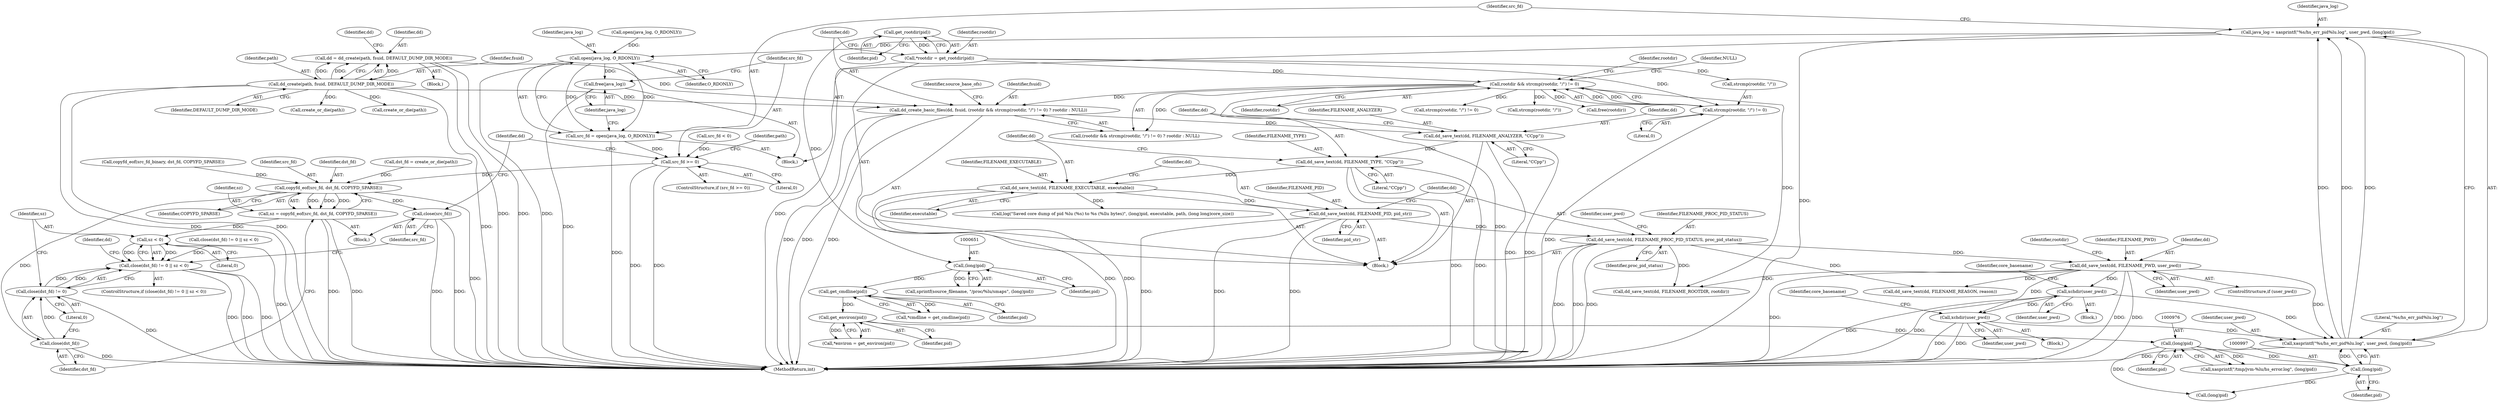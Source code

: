 digraph "0_abrt_4f2c1ddd3e3b81d2d5146b883115371f1cada9f9@pointer" {
"1000991" [label="(Call,java_log = xasprintf(\"%s/hs_err_pid%lu.log\", user_pwd, (long)pid))"];
"1000993" [label="(Call,xasprintf(\"%s/hs_err_pid%lu.log\", user_pwd, (long)pid))"];
"1000788" [label="(Call,dd_save_text(dd, FILENAME_PWD, user_pwd))"];
"1000782" [label="(Call,dd_save_text(dd, FILENAME_PROC_PID_STATUS, proc_pid_status))"];
"1000778" [label="(Call,dd_save_text(dd, FILENAME_PID, pid_str))"];
"1000774" [label="(Call,dd_save_text(dd, FILENAME_EXECUTABLE, executable))"];
"1000770" [label="(Call,dd_save_text(dd, FILENAME_TYPE, \"CCpp\"))"];
"1000766" [label="(Call,dd_save_text(dd, FILENAME_ANALYZER, \"CCpp\"))"];
"1000630" [label="(Call,dd_create_basic_files(dd, fsuid, (rootdir && strcmp(rootdir, \"/\") != 0) ? rootdir : NULL))"];
"1000616" [label="(Call,dd = dd_create(path, fsuid, DEFAULT_DUMP_DIR_MODE))"];
"1000618" [label="(Call,dd_create(path, fsuid, DEFAULT_DUMP_DIR_MODE))"];
"1000634" [label="(Call,rootdir && strcmp(rootdir, \"/\") != 0)"];
"1000626" [label="(Call,*rootdir = get_rootdir(pid))"];
"1000628" [label="(Call,get_rootdir(pid))"];
"1000636" [label="(Call,strcmp(rootdir, \"/\") != 0)"];
"1000935" [label="(Call,xchdir(user_pwd))"];
"1000965" [label="(Call,xchdir(user_pwd))"];
"1000996" [label="(Call,(long)pid)"];
"1000975" [label="(Call,(long)pid)"];
"1000831" [label="(Call,get_environ(pid))"];
"1000824" [label="(Call,get_cmdline(pid))"];
"1000650" [label="(Call,(long)pid)"];
"1001001" [label="(Call,open(java_log, O_RDONLY))"];
"1000999" [label="(Call,src_fd = open(java_log, O_RDONLY))"];
"1001007" [label="(Call,src_fd >= 0)"];
"1001024" [label="(Call,copyfd_eof(src_fd, dst_fd, COPYFD_SPARSE))"];
"1001022" [label="(Call,sz = copyfd_eof(src_fd, dst_fd, COPYFD_SPARSE))"];
"1001034" [label="(Call,sz < 0)"];
"1001029" [label="(Call,close(dst_fd) != 0 || sz < 0)"];
"1001031" [label="(Call,close(dst_fd))"];
"1001030" [label="(Call,close(dst_fd) != 0)"];
"1001043" [label="(Call,close(src_fd))"];
"1001004" [label="(Call,free(java_log))"];
"1001005" [label="(Identifier,java_log)"];
"1000789" [label="(Identifier,dd)"];
"1000779" [label="(Identifier,dd)"];
"1000623" [label="(Identifier,dd)"];
"1000642" [label="(Identifier,NULL)"];
"1000981" [label="(Call,open(java_log, O_RDONLY))"];
"1000831" [label="(Call,get_environ(pid))"];
"1001025" [label="(Identifier,src_fd)"];
"1000787" [label="(Identifier,user_pwd)"];
"1001026" [label="(Identifier,dst_fd)"];
"1000769" [label="(Literal,\"CCpp\")"];
"1001030" [label="(Call,close(dst_fd) != 0)"];
"1001027" [label="(Identifier,COPYFD_SPARSE)"];
"1000784" [label="(Identifier,FILENAME_PROC_PID_STATUS)"];
"1000620" [label="(Identifier,fsuid)"];
"1000938" [label="(Identifier,core_basename)"];
"1000631" [label="(Identifier,dd)"];
"1000773" [label="(Literal,\"CCpp\")"];
"1000776" [label="(Identifier,FILENAME_EXECUTABLE)"];
"1000785" [label="(Identifier,proc_pid_status)"];
"1000766" [label="(Call,dd_save_text(dd, FILENAME_ANALYZER, \"CCpp\"))"];
"1000636" [label="(Call,strcmp(rootdir, \"/\") != 0)"];
"1000829" [label="(Call,*environ = get_environ(pid))"];
"1000901" [label="(Call,create_or_die(path))"];
"1000632" [label="(Identifier,fsuid)"];
"1000991" [label="(Call,java_log = xasprintf(\"%s/hs_err_pid%lu.log\", user_pwd, (long)pid))"];
"1000793" [label="(Identifier,rootdir)"];
"1000782" [label="(Call,dd_save_text(dd, FILENAME_PROC_PID_STATUS, proc_pid_status))"];
"1000771" [label="(Identifier,dd)"];
"1000617" [label="(Identifier,dd)"];
"1000640" [label="(Literal,0)"];
"1000646" [label="(Identifier,source_base_ofs)"];
"1001043" [label="(Call,close(src_fd))"];
"1000777" [label="(Identifier,executable)"];
"1000824" [label="(Call,get_cmdline(pid))"];
"1000999" [label="(Call,src_fd = open(java_log, O_RDONLY))"];
"1000987" [label="(Call,src_fd < 0)"];
"1001017" [label="(Call,dst_fd = create_or_die(path))"];
"1001010" [label="(Block,)"];
"1001029" [label="(Call,close(dst_fd) != 0 || sz < 0)"];
"1000621" [label="(Identifier,DEFAULT_DUMP_DIR_MODE)"];
"1000993" [label="(Call,xasprintf(\"%s/hs_err_pid%lu.log\", user_pwd, (long)pid))"];
"1000867" [label="(Call,create_or_die(path))"];
"1000624" [label="(Block,)"];
"1000619" [label="(Identifier,path)"];
"1000872" [label="(Call,copyfd_eof(src_fd_binary, dst_fd, COPYFD_SPARSE))"];
"1000796" [label="(Call,strcmp(rootdir, \"/\") != 0)"];
"1001013" [label="(Identifier,path)"];
"1001023" [label="(Identifier,sz)"];
"1000977" [label="(Identifier,pid)"];
"1000647" [label="(Call,sprintf(source_filename, \"/proc/%lu/smaps\", (long)pid))"];
"1001024" [label="(Call,copyfd_eof(src_fd, dst_fd, COPYFD_SPARSE))"];
"1000145" [label="(Block,)"];
"1000797" [label="(Call,strcmp(rootdir, \"/\"))"];
"1000832" [label="(Identifier,pid)"];
"1000775" [label="(Identifier,dd)"];
"1000965" [label="(Call,xchdir(user_pwd))"];
"1000822" [label="(Call,*cmdline = get_cmdline(pid))"];
"1000966" [label="(Identifier,user_pwd)"];
"1000801" [label="(Call,dd_save_text(dd, FILENAME_ROOTDIR, rootdir))"];
"1001035" [label="(Identifier,sz)"];
"1001031" [label="(Call,close(dst_fd))"];
"1001036" [label="(Literal,0)"];
"1000995" [label="(Identifier,user_pwd)"];
"1001112" [label="(Call,free(rootdir))"];
"1000767" [label="(Identifier,dd)"];
"1000790" [label="(Identifier,FILENAME_PWD)"];
"1001039" [label="(Identifier,dd)"];
"1000990" [label="(Block,)"];
"1000788" [label="(Call,dd_save_text(dd, FILENAME_PWD, user_pwd))"];
"1000936" [label="(Identifier,user_pwd)"];
"1001009" [label="(Literal,0)"];
"1000778" [label="(Call,dd_save_text(dd, FILENAME_PID, pid_str))"];
"1000973" [label="(Call,xasprintf(\"/tmp/jvm-%lu/hs_error.log\", (long)pid))"];
"1000772" [label="(Identifier,FILENAME_TYPE)"];
"1000783" [label="(Identifier,dd)"];
"1000786" [label="(ControlStructure,if (user_pwd))"];
"1001044" [label="(Identifier,src_fd)"];
"1000774" [label="(Call,dd_save_text(dd, FILENAME_EXECUTABLE, executable))"];
"1001074" [label="(Call,log(\"Saved core dump of pid %lu (%s) to %s (%llu bytes)\", (long)pid, executable, path, (long long)core_size))"];
"1001032" [label="(Identifier,dst_fd)"];
"1000781" [label="(Identifier,pid_str)"];
"1001000" [label="(Identifier,src_fd)"];
"1001022" [label="(Call,sz = copyfd_eof(src_fd, dst_fd, COPYFD_SPARSE))"];
"1000934" [label="(Block,)"];
"1000634" [label="(Call,rootdir && strcmp(rootdir, \"/\") != 0)"];
"1000825" [label="(Identifier,pid)"];
"1000629" [label="(Identifier,pid)"];
"1000635" [label="(Identifier,rootdir)"];
"1000992" [label="(Identifier,java_log)"];
"1000996" [label="(Call,(long)pid)"];
"1000641" [label="(Identifier,rootdir)"];
"1000994" [label="(Literal,\"%s/hs_err_pid%lu.log\")"];
"1001033" [label="(Literal,0)"];
"1000882" [label="(Call,close(dst_fd) != 0 || sz < 0)"];
"1000618" [label="(Call,dd_create(path, fsuid, DEFAULT_DUMP_DIR_MODE))"];
"1000630" [label="(Call,dd_create_basic_files(dd, fsuid, (rootdir && strcmp(rootdir, \"/\") != 0) ? rootdir : NULL))"];
"1001008" [label="(Identifier,src_fd)"];
"1000770" [label="(Call,dd_save_text(dd, FILENAME_TYPE, \"CCpp\"))"];
"1000768" [label="(Identifier,FILENAME_ANALYZER)"];
"1000627" [label="(Identifier,rootdir)"];
"1000998" [label="(Identifier,pid)"];
"1001007" [label="(Call,src_fd >= 0)"];
"1000652" [label="(Identifier,pid)"];
"1000616" [label="(Call,dd = dd_create(path, fsuid, DEFAULT_DUMP_DIR_MODE))"];
"1000964" [label="(Block,)"];
"1000780" [label="(Identifier,FILENAME_PID)"];
"1000637" [label="(Call,strcmp(rootdir, \"/\"))"];
"1001034" [label="(Call,sz < 0)"];
"1000975" [label="(Call,(long)pid)"];
"1000935" [label="(Call,xchdir(user_pwd))"];
"1001076" [label="(Call,(long)pid)"];
"1001001" [label="(Call,open(java_log, O_RDONLY))"];
"1000968" [label="(Identifier,core_basename)"];
"1001046" [label="(Identifier,dd)"];
"1001006" [label="(ControlStructure,if (src_fd >= 0))"];
"1000633" [label="(Call,(rootdir && strcmp(rootdir, \"/\") != 0) ? rootdir : NULL)"];
"1000628" [label="(Call,get_rootdir(pid))"];
"1001028" [label="(ControlStructure,if (close(dst_fd) != 0 || sz < 0))"];
"1001180" [label="(MethodReturn,int)"];
"1001003" [label="(Identifier,O_RDONLY)"];
"1000650" [label="(Call,(long)pid)"];
"1001002" [label="(Identifier,java_log)"];
"1000791" [label="(Identifier,user_pwd)"];
"1001004" [label="(Call,free(java_log))"];
"1000815" [label="(Call,dd_save_text(dd, FILENAME_REASON, reason))"];
"1000626" [label="(Call,*rootdir = get_rootdir(pid))"];
"1000991" -> "1000990"  [label="AST: "];
"1000991" -> "1000993"  [label="CFG: "];
"1000992" -> "1000991"  [label="AST: "];
"1000993" -> "1000991"  [label="AST: "];
"1001000" -> "1000991"  [label="CFG: "];
"1000991" -> "1001180"  [label="DDG: "];
"1000993" -> "1000991"  [label="DDG: "];
"1000993" -> "1000991"  [label="DDG: "];
"1000993" -> "1000991"  [label="DDG: "];
"1000991" -> "1001001"  [label="DDG: "];
"1000993" -> "1000996"  [label="CFG: "];
"1000994" -> "1000993"  [label="AST: "];
"1000995" -> "1000993"  [label="AST: "];
"1000996" -> "1000993"  [label="AST: "];
"1000993" -> "1001180"  [label="DDG: "];
"1000788" -> "1000993"  [label="DDG: "];
"1000935" -> "1000993"  [label="DDG: "];
"1000965" -> "1000993"  [label="DDG: "];
"1000996" -> "1000993"  [label="DDG: "];
"1000788" -> "1000786"  [label="AST: "];
"1000788" -> "1000791"  [label="CFG: "];
"1000789" -> "1000788"  [label="AST: "];
"1000790" -> "1000788"  [label="AST: "];
"1000791" -> "1000788"  [label="AST: "];
"1000793" -> "1000788"  [label="CFG: "];
"1000788" -> "1001180"  [label="DDG: "];
"1000788" -> "1001180"  [label="DDG: "];
"1000788" -> "1001180"  [label="DDG: "];
"1000782" -> "1000788"  [label="DDG: "];
"1000788" -> "1000801"  [label="DDG: "];
"1000788" -> "1000815"  [label="DDG: "];
"1000788" -> "1000935"  [label="DDG: "];
"1000788" -> "1000965"  [label="DDG: "];
"1000782" -> "1000624"  [label="AST: "];
"1000782" -> "1000785"  [label="CFG: "];
"1000783" -> "1000782"  [label="AST: "];
"1000784" -> "1000782"  [label="AST: "];
"1000785" -> "1000782"  [label="AST: "];
"1000787" -> "1000782"  [label="CFG: "];
"1000782" -> "1001180"  [label="DDG: "];
"1000782" -> "1001180"  [label="DDG: "];
"1000782" -> "1001180"  [label="DDG: "];
"1000778" -> "1000782"  [label="DDG: "];
"1000782" -> "1000801"  [label="DDG: "];
"1000782" -> "1000815"  [label="DDG: "];
"1000778" -> "1000624"  [label="AST: "];
"1000778" -> "1000781"  [label="CFG: "];
"1000779" -> "1000778"  [label="AST: "];
"1000780" -> "1000778"  [label="AST: "];
"1000781" -> "1000778"  [label="AST: "];
"1000783" -> "1000778"  [label="CFG: "];
"1000778" -> "1001180"  [label="DDG: "];
"1000778" -> "1001180"  [label="DDG: "];
"1000778" -> "1001180"  [label="DDG: "];
"1000774" -> "1000778"  [label="DDG: "];
"1000774" -> "1000624"  [label="AST: "];
"1000774" -> "1000777"  [label="CFG: "];
"1000775" -> "1000774"  [label="AST: "];
"1000776" -> "1000774"  [label="AST: "];
"1000777" -> "1000774"  [label="AST: "];
"1000779" -> "1000774"  [label="CFG: "];
"1000774" -> "1001180"  [label="DDG: "];
"1000774" -> "1001180"  [label="DDG: "];
"1000770" -> "1000774"  [label="DDG: "];
"1000774" -> "1001074"  [label="DDG: "];
"1000770" -> "1000624"  [label="AST: "];
"1000770" -> "1000773"  [label="CFG: "];
"1000771" -> "1000770"  [label="AST: "];
"1000772" -> "1000770"  [label="AST: "];
"1000773" -> "1000770"  [label="AST: "];
"1000775" -> "1000770"  [label="CFG: "];
"1000770" -> "1001180"  [label="DDG: "];
"1000770" -> "1001180"  [label="DDG: "];
"1000766" -> "1000770"  [label="DDG: "];
"1000766" -> "1000624"  [label="AST: "];
"1000766" -> "1000769"  [label="CFG: "];
"1000767" -> "1000766"  [label="AST: "];
"1000768" -> "1000766"  [label="AST: "];
"1000769" -> "1000766"  [label="AST: "];
"1000771" -> "1000766"  [label="CFG: "];
"1000766" -> "1001180"  [label="DDG: "];
"1000766" -> "1001180"  [label="DDG: "];
"1000630" -> "1000766"  [label="DDG: "];
"1000630" -> "1000624"  [label="AST: "];
"1000630" -> "1000633"  [label="CFG: "];
"1000631" -> "1000630"  [label="AST: "];
"1000632" -> "1000630"  [label="AST: "];
"1000633" -> "1000630"  [label="AST: "];
"1000646" -> "1000630"  [label="CFG: "];
"1000630" -> "1001180"  [label="DDG: "];
"1000630" -> "1001180"  [label="DDG: "];
"1000630" -> "1001180"  [label="DDG: "];
"1000616" -> "1000630"  [label="DDG: "];
"1000618" -> "1000630"  [label="DDG: "];
"1000634" -> "1000630"  [label="DDG: "];
"1000616" -> "1000145"  [label="AST: "];
"1000616" -> "1000618"  [label="CFG: "];
"1000617" -> "1000616"  [label="AST: "];
"1000618" -> "1000616"  [label="AST: "];
"1000623" -> "1000616"  [label="CFG: "];
"1000616" -> "1001180"  [label="DDG: "];
"1000616" -> "1001180"  [label="DDG: "];
"1000618" -> "1000616"  [label="DDG: "];
"1000618" -> "1000616"  [label="DDG: "];
"1000618" -> "1000616"  [label="DDG: "];
"1000618" -> "1000621"  [label="CFG: "];
"1000619" -> "1000618"  [label="AST: "];
"1000620" -> "1000618"  [label="AST: "];
"1000621" -> "1000618"  [label="AST: "];
"1000618" -> "1001180"  [label="DDG: "];
"1000618" -> "1001180"  [label="DDG: "];
"1000618" -> "1001180"  [label="DDG: "];
"1000618" -> "1000867"  [label="DDG: "];
"1000618" -> "1000901"  [label="DDG: "];
"1000634" -> "1000633"  [label="AST: "];
"1000634" -> "1000635"  [label="CFG: "];
"1000634" -> "1000636"  [label="CFG: "];
"1000635" -> "1000634"  [label="AST: "];
"1000636" -> "1000634"  [label="AST: "];
"1000641" -> "1000634"  [label="CFG: "];
"1000642" -> "1000634"  [label="CFG: "];
"1000634" -> "1001180"  [label="DDG: "];
"1000626" -> "1000634"  [label="DDG: "];
"1000636" -> "1000634"  [label="DDG: "];
"1000636" -> "1000634"  [label="DDG: "];
"1000634" -> "1000633"  [label="DDG: "];
"1000634" -> "1000796"  [label="DDG: "];
"1000634" -> "1000797"  [label="DDG: "];
"1000634" -> "1000801"  [label="DDG: "];
"1000634" -> "1001112"  [label="DDG: "];
"1000626" -> "1000624"  [label="AST: "];
"1000626" -> "1000628"  [label="CFG: "];
"1000627" -> "1000626"  [label="AST: "];
"1000628" -> "1000626"  [label="AST: "];
"1000631" -> "1000626"  [label="CFG: "];
"1000626" -> "1001180"  [label="DDG: "];
"1000628" -> "1000626"  [label="DDG: "];
"1000626" -> "1000636"  [label="DDG: "];
"1000626" -> "1000637"  [label="DDG: "];
"1000628" -> "1000629"  [label="CFG: "];
"1000629" -> "1000628"  [label="AST: "];
"1000628" -> "1000650"  [label="DDG: "];
"1000636" -> "1000640"  [label="CFG: "];
"1000637" -> "1000636"  [label="AST: "];
"1000640" -> "1000636"  [label="AST: "];
"1000636" -> "1001180"  [label="DDG: "];
"1000935" -> "1000934"  [label="AST: "];
"1000935" -> "1000936"  [label="CFG: "];
"1000936" -> "1000935"  [label="AST: "];
"1000938" -> "1000935"  [label="CFG: "];
"1000935" -> "1001180"  [label="DDG: "];
"1000935" -> "1001180"  [label="DDG: "];
"1000935" -> "1000965"  [label="DDG: "];
"1000965" -> "1000964"  [label="AST: "];
"1000965" -> "1000966"  [label="CFG: "];
"1000966" -> "1000965"  [label="AST: "];
"1000968" -> "1000965"  [label="CFG: "];
"1000965" -> "1001180"  [label="DDG: "];
"1000965" -> "1001180"  [label="DDG: "];
"1000996" -> "1000998"  [label="CFG: "];
"1000997" -> "1000996"  [label="AST: "];
"1000998" -> "1000996"  [label="AST: "];
"1000975" -> "1000996"  [label="DDG: "];
"1000996" -> "1001076"  [label="DDG: "];
"1000975" -> "1000973"  [label="AST: "];
"1000975" -> "1000977"  [label="CFG: "];
"1000976" -> "1000975"  [label="AST: "];
"1000977" -> "1000975"  [label="AST: "];
"1000973" -> "1000975"  [label="CFG: "];
"1000975" -> "1000973"  [label="DDG: "];
"1000831" -> "1000975"  [label="DDG: "];
"1000975" -> "1001076"  [label="DDG: "];
"1000831" -> "1000829"  [label="AST: "];
"1000831" -> "1000832"  [label="CFG: "];
"1000832" -> "1000831"  [label="AST: "];
"1000829" -> "1000831"  [label="CFG: "];
"1000831" -> "1000829"  [label="DDG: "];
"1000824" -> "1000831"  [label="DDG: "];
"1000824" -> "1000822"  [label="AST: "];
"1000824" -> "1000825"  [label="CFG: "];
"1000825" -> "1000824"  [label="AST: "];
"1000822" -> "1000824"  [label="CFG: "];
"1000824" -> "1000822"  [label="DDG: "];
"1000650" -> "1000824"  [label="DDG: "];
"1000650" -> "1000647"  [label="AST: "];
"1000650" -> "1000652"  [label="CFG: "];
"1000651" -> "1000650"  [label="AST: "];
"1000652" -> "1000650"  [label="AST: "];
"1000647" -> "1000650"  [label="CFG: "];
"1000650" -> "1000647"  [label="DDG: "];
"1001001" -> "1000999"  [label="AST: "];
"1001001" -> "1001003"  [label="CFG: "];
"1001002" -> "1001001"  [label="AST: "];
"1001003" -> "1001001"  [label="AST: "];
"1000999" -> "1001001"  [label="CFG: "];
"1001001" -> "1001180"  [label="DDG: "];
"1001001" -> "1000999"  [label="DDG: "];
"1001001" -> "1000999"  [label="DDG: "];
"1000981" -> "1001001"  [label="DDG: "];
"1001001" -> "1001004"  [label="DDG: "];
"1000999" -> "1000990"  [label="AST: "];
"1001000" -> "1000999"  [label="AST: "];
"1001005" -> "1000999"  [label="CFG: "];
"1000999" -> "1001180"  [label="DDG: "];
"1000999" -> "1001007"  [label="DDG: "];
"1001007" -> "1001006"  [label="AST: "];
"1001007" -> "1001009"  [label="CFG: "];
"1001008" -> "1001007"  [label="AST: "];
"1001009" -> "1001007"  [label="AST: "];
"1001013" -> "1001007"  [label="CFG: "];
"1001046" -> "1001007"  [label="CFG: "];
"1001007" -> "1001180"  [label="DDG: "];
"1001007" -> "1001180"  [label="DDG: "];
"1000987" -> "1001007"  [label="DDG: "];
"1001007" -> "1001024"  [label="DDG: "];
"1001024" -> "1001022"  [label="AST: "];
"1001024" -> "1001027"  [label="CFG: "];
"1001025" -> "1001024"  [label="AST: "];
"1001026" -> "1001024"  [label="AST: "];
"1001027" -> "1001024"  [label="AST: "];
"1001022" -> "1001024"  [label="CFG: "];
"1001024" -> "1001180"  [label="DDG: "];
"1001024" -> "1001022"  [label="DDG: "];
"1001024" -> "1001022"  [label="DDG: "];
"1001024" -> "1001022"  [label="DDG: "];
"1001017" -> "1001024"  [label="DDG: "];
"1000872" -> "1001024"  [label="DDG: "];
"1001024" -> "1001031"  [label="DDG: "];
"1001024" -> "1001043"  [label="DDG: "];
"1001022" -> "1001010"  [label="AST: "];
"1001023" -> "1001022"  [label="AST: "];
"1001032" -> "1001022"  [label="CFG: "];
"1001022" -> "1001180"  [label="DDG: "];
"1001022" -> "1001180"  [label="DDG: "];
"1001022" -> "1001034"  [label="DDG: "];
"1001034" -> "1001029"  [label="AST: "];
"1001034" -> "1001036"  [label="CFG: "];
"1001035" -> "1001034"  [label="AST: "];
"1001036" -> "1001034"  [label="AST: "];
"1001029" -> "1001034"  [label="CFG: "];
"1001034" -> "1001180"  [label="DDG: "];
"1001034" -> "1001029"  [label="DDG: "];
"1001034" -> "1001029"  [label="DDG: "];
"1001029" -> "1001028"  [label="AST: "];
"1001029" -> "1001030"  [label="CFG: "];
"1001030" -> "1001029"  [label="AST: "];
"1001039" -> "1001029"  [label="CFG: "];
"1001044" -> "1001029"  [label="CFG: "];
"1001029" -> "1001180"  [label="DDG: "];
"1001029" -> "1001180"  [label="DDG: "];
"1001029" -> "1001180"  [label="DDG: "];
"1001030" -> "1001029"  [label="DDG: "];
"1001030" -> "1001029"  [label="DDG: "];
"1000882" -> "1001029"  [label="DDG: "];
"1001031" -> "1001030"  [label="AST: "];
"1001031" -> "1001032"  [label="CFG: "];
"1001032" -> "1001031"  [label="AST: "];
"1001033" -> "1001031"  [label="CFG: "];
"1001031" -> "1001180"  [label="DDG: "];
"1001031" -> "1001030"  [label="DDG: "];
"1001030" -> "1001033"  [label="CFG: "];
"1001033" -> "1001030"  [label="AST: "];
"1001035" -> "1001030"  [label="CFG: "];
"1001030" -> "1001180"  [label="DDG: "];
"1001043" -> "1001010"  [label="AST: "];
"1001043" -> "1001044"  [label="CFG: "];
"1001044" -> "1001043"  [label="AST: "];
"1001046" -> "1001043"  [label="CFG: "];
"1001043" -> "1001180"  [label="DDG: "];
"1001043" -> "1001180"  [label="DDG: "];
"1001004" -> "1000990"  [label="AST: "];
"1001004" -> "1001005"  [label="CFG: "];
"1001005" -> "1001004"  [label="AST: "];
"1001008" -> "1001004"  [label="CFG: "];
"1001004" -> "1001180"  [label="DDG: "];
}

